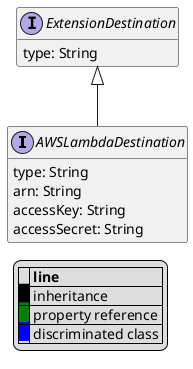 @startuml

hide empty fields
hide empty methods
legend
|= |= line |
|<back:black>   </back>| inheritance |
|<back:green>   </back>| property reference |
|<back:blue>   </back>| discriminated class |
endlegend
interface AWSLambdaDestination [[AWSLambdaDestination.svg]] extends ExtensionDestination {
    type: String
    arn: String
    accessKey: String
    accessSecret: String
}
interface ExtensionDestination [[ExtensionDestination.svg]]  {
    type: String
}





@enduml
